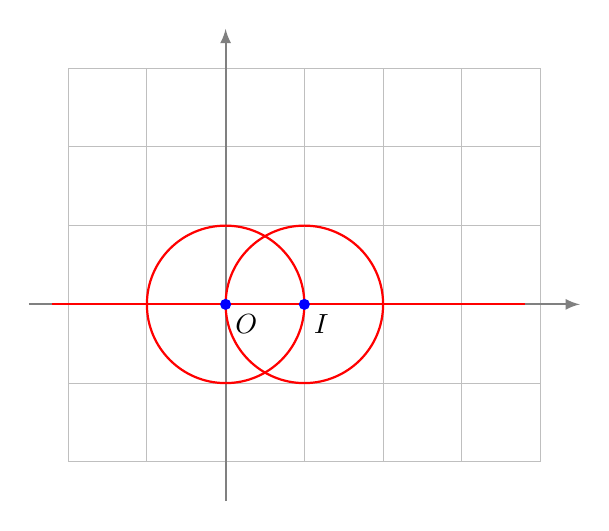 \begin{tikzpicture}
      \draw[lightgray] (-2,-2) grid (4,3);
 
       \draw[->,>=latex,thick, gray] (-2.5,0)--(4.5,0);
       \draw[->,>=latex,thick, gray] (0,-2.5)--(0,3.5);

      \draw[thick, color=red] (0,0) circle (1);
      \draw[thick, color=red] (1,0) circle (1);

      \draw[thick, color=red] (-2.2,0)--(3.8,0);

       \fill[blue] (1,0) circle (2pt);
       \fill[blue] (0,0) circle (2pt);

%        \fill[red] (60:1) circle (2pt);
%        \fill[red] (-60:1) circle (2pt);
%        \fill[red] (2,0) circle (2pt);
%        \fill[red] (-1,0) circle (2pt);

 %       \node at (0,-1) [below] {$\pi r^2$}; 
       \node at (0,0) [below right] {$O$}; 
       \node at (1,0) [below right] {$I$}; 

\end{tikzpicture}
